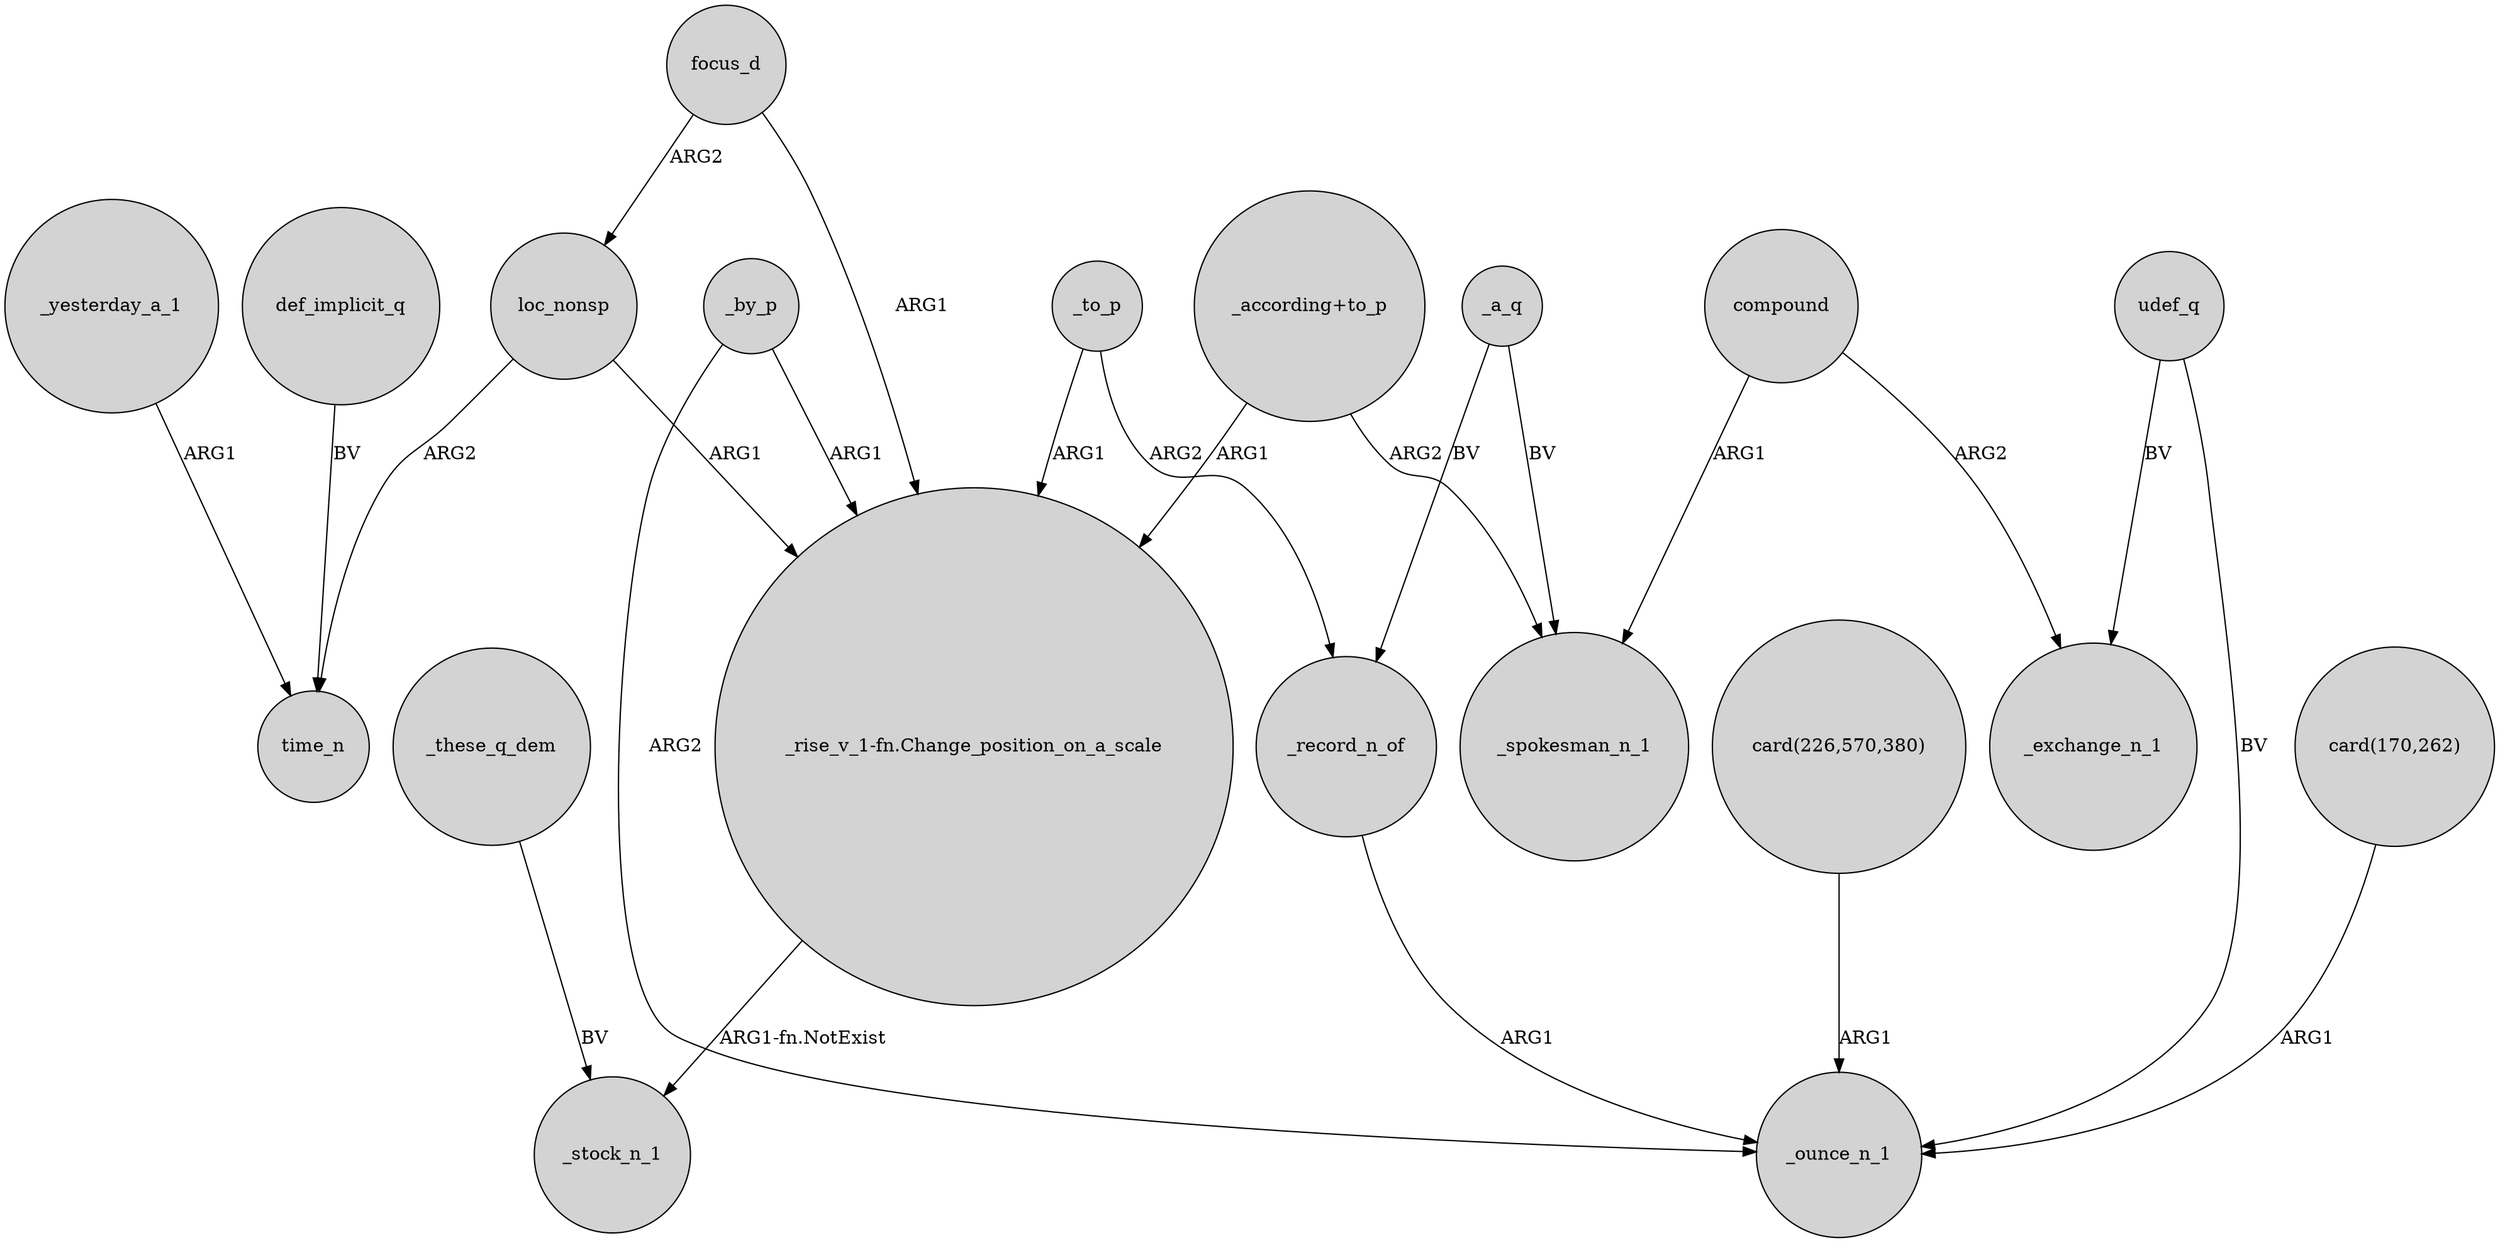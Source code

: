 digraph {
	node [shape=circle style=filled]
	focus_d -> loc_nonsp [label=ARG2]
	_yesterday_a_1 -> time_n [label=ARG1]
	"card(170,262)" -> _ounce_n_1 [label=ARG1]
	_these_q_dem -> _stock_n_1 [label=BV]
	"_rise_v_1-fn.Change_position_on_a_scale" -> _stock_n_1 [label="ARG1-fn.NotExist"]
	udef_q -> _ounce_n_1 [label=BV]
	_record_n_of -> _ounce_n_1 [label=ARG1]
	_to_p -> _record_n_of [label=ARG2]
	"_according+to_p" -> _spokesman_n_1 [label=ARG2]
	_a_q -> _record_n_of [label=BV]
	compound -> _exchange_n_1 [label=ARG2]
	loc_nonsp -> time_n [label=ARG2]
	compound -> _spokesman_n_1 [label=ARG1]
	"_according+to_p" -> "_rise_v_1-fn.Change_position_on_a_scale" [label=ARG1]
	loc_nonsp -> "_rise_v_1-fn.Change_position_on_a_scale" [label=ARG1]
	focus_d -> "_rise_v_1-fn.Change_position_on_a_scale" [label=ARG1]
	_by_p -> _ounce_n_1 [label=ARG2]
	_by_p -> "_rise_v_1-fn.Change_position_on_a_scale" [label=ARG1]
	_a_q -> _spokesman_n_1 [label=BV]
	udef_q -> _exchange_n_1 [label=BV]
	_to_p -> "_rise_v_1-fn.Change_position_on_a_scale" [label=ARG1]
	"card(226,570,380)" -> _ounce_n_1 [label=ARG1]
	def_implicit_q -> time_n [label=BV]
}
